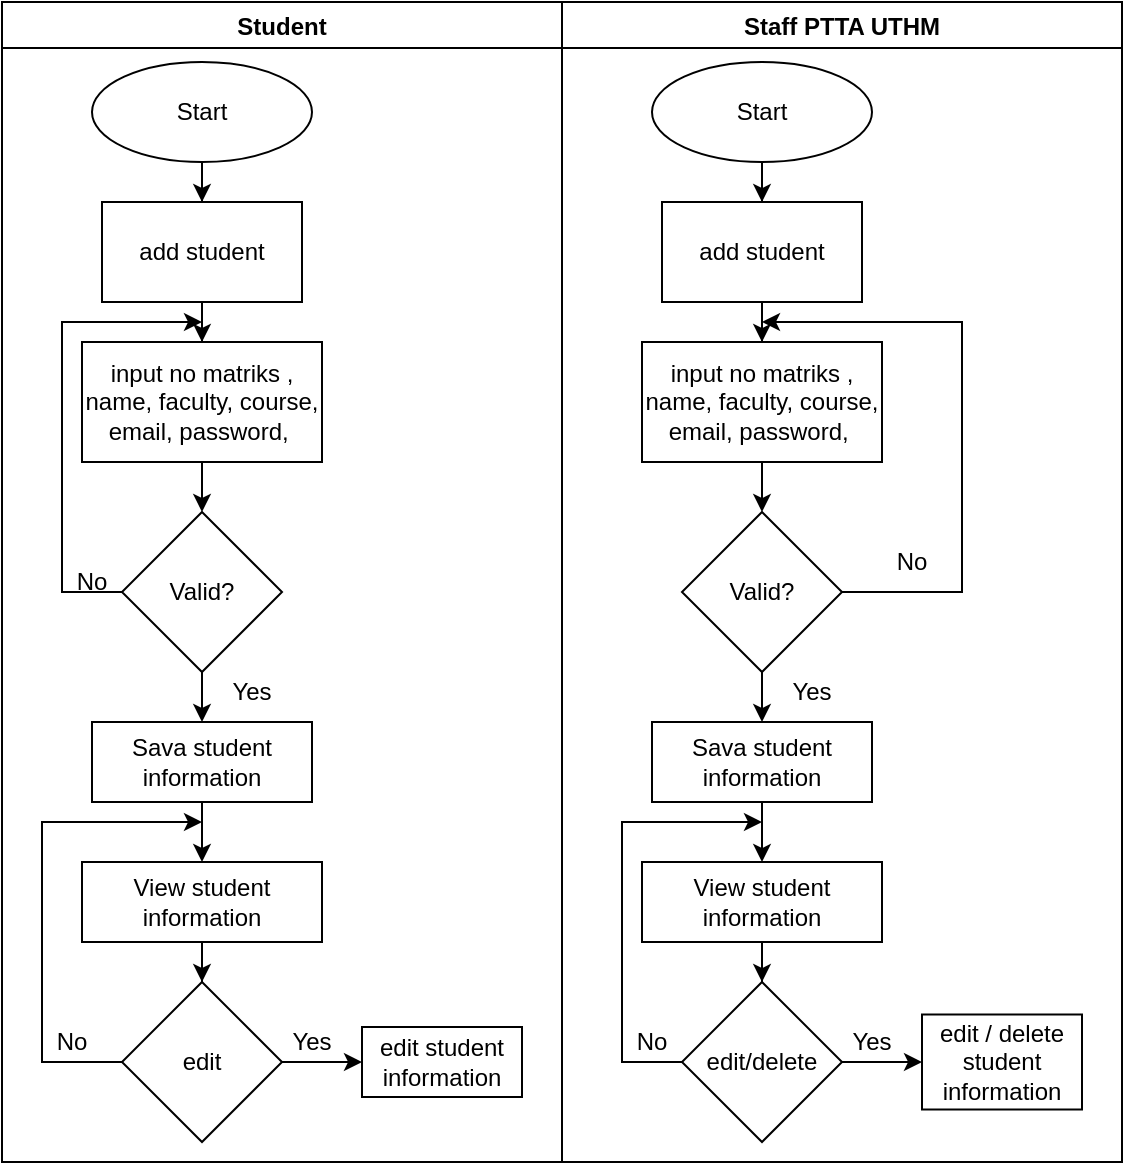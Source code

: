 <mxfile version="24.8.9">
  <diagram name="Page-1" id="uvpJDCQNIZLogQXfxX72">
    <mxGraphModel dx="1115" dy="462" grid="1" gridSize="10" guides="1" tooltips="1" connect="1" arrows="1" fold="1" page="1" pageScale="1" pageWidth="850" pageHeight="1100" math="0" shadow="0">
      <root>
        <mxCell id="0" />
        <mxCell id="1" parent="0" />
        <mxCell id="1xTNmZthlHnNQeKMzbU9-2" value="Student" style="swimlane;" vertex="1" parent="1">
          <mxGeometry x="30" y="40" width="280" height="580" as="geometry" />
        </mxCell>
        <mxCell id="1xTNmZthlHnNQeKMzbU9-5" value="" style="edgeStyle=orthogonalEdgeStyle;rounded=0;orthogonalLoop=1;jettySize=auto;html=1;" edge="1" parent="1xTNmZthlHnNQeKMzbU9-2" source="1xTNmZthlHnNQeKMzbU9-3" target="1xTNmZthlHnNQeKMzbU9-4">
          <mxGeometry relative="1" as="geometry" />
        </mxCell>
        <mxCell id="1xTNmZthlHnNQeKMzbU9-3" value="Start" style="ellipse;whiteSpace=wrap;html=1;" vertex="1" parent="1xTNmZthlHnNQeKMzbU9-2">
          <mxGeometry x="45" y="30" width="110" height="50" as="geometry" />
        </mxCell>
        <mxCell id="1xTNmZthlHnNQeKMzbU9-7" value="" style="edgeStyle=orthogonalEdgeStyle;rounded=0;orthogonalLoop=1;jettySize=auto;html=1;" edge="1" parent="1xTNmZthlHnNQeKMzbU9-2" source="1xTNmZthlHnNQeKMzbU9-4" target="1xTNmZthlHnNQeKMzbU9-6">
          <mxGeometry relative="1" as="geometry" />
        </mxCell>
        <mxCell id="1xTNmZthlHnNQeKMzbU9-4" value="add student" style="whiteSpace=wrap;html=1;" vertex="1" parent="1xTNmZthlHnNQeKMzbU9-2">
          <mxGeometry x="50" y="100" width="100" height="50" as="geometry" />
        </mxCell>
        <mxCell id="1xTNmZthlHnNQeKMzbU9-13" value="" style="edgeStyle=orthogonalEdgeStyle;rounded=0;orthogonalLoop=1;jettySize=auto;html=1;" edge="1" parent="1xTNmZthlHnNQeKMzbU9-2" source="1xTNmZthlHnNQeKMzbU9-6" target="1xTNmZthlHnNQeKMzbU9-12">
          <mxGeometry relative="1" as="geometry" />
        </mxCell>
        <mxCell id="1xTNmZthlHnNQeKMzbU9-6" value="input no matriks , name, faculty, course, email, password,&amp;nbsp;" style="whiteSpace=wrap;html=1;" vertex="1" parent="1xTNmZthlHnNQeKMzbU9-2">
          <mxGeometry x="40" y="170" width="120" height="60" as="geometry" />
        </mxCell>
        <mxCell id="1xTNmZthlHnNQeKMzbU9-15" value="" style="edgeStyle=orthogonalEdgeStyle;rounded=0;orthogonalLoop=1;jettySize=auto;html=1;" edge="1" parent="1xTNmZthlHnNQeKMzbU9-2" source="1xTNmZthlHnNQeKMzbU9-12" target="1xTNmZthlHnNQeKMzbU9-14">
          <mxGeometry relative="1" as="geometry" />
        </mxCell>
        <mxCell id="1xTNmZthlHnNQeKMzbU9-12" value="Valid?" style="rhombus;whiteSpace=wrap;html=1;" vertex="1" parent="1xTNmZthlHnNQeKMzbU9-2">
          <mxGeometry x="60" y="255" width="80" height="80" as="geometry" />
        </mxCell>
        <mxCell id="1xTNmZthlHnNQeKMzbU9-17" value="" style="edgeStyle=orthogonalEdgeStyle;rounded=0;orthogonalLoop=1;jettySize=auto;html=1;" edge="1" parent="1xTNmZthlHnNQeKMzbU9-2" source="1xTNmZthlHnNQeKMzbU9-14" target="1xTNmZthlHnNQeKMzbU9-16">
          <mxGeometry relative="1" as="geometry" />
        </mxCell>
        <mxCell id="1xTNmZthlHnNQeKMzbU9-14" value="Sava student information" style="whiteSpace=wrap;html=1;" vertex="1" parent="1xTNmZthlHnNQeKMzbU9-2">
          <mxGeometry x="45" y="360" width="110" height="40" as="geometry" />
        </mxCell>
        <mxCell id="1xTNmZthlHnNQeKMzbU9-19" value="" style="edgeStyle=orthogonalEdgeStyle;rounded=0;orthogonalLoop=1;jettySize=auto;html=1;" edge="1" parent="1xTNmZthlHnNQeKMzbU9-2" source="1xTNmZthlHnNQeKMzbU9-16" target="1xTNmZthlHnNQeKMzbU9-18">
          <mxGeometry relative="1" as="geometry" />
        </mxCell>
        <mxCell id="1xTNmZthlHnNQeKMzbU9-16" value="View student information" style="whiteSpace=wrap;html=1;" vertex="1" parent="1xTNmZthlHnNQeKMzbU9-2">
          <mxGeometry x="40" y="430" width="120" height="40" as="geometry" />
        </mxCell>
        <mxCell id="1xTNmZthlHnNQeKMzbU9-21" value="" style="edgeStyle=orthogonalEdgeStyle;rounded=0;orthogonalLoop=1;jettySize=auto;html=1;" edge="1" parent="1xTNmZthlHnNQeKMzbU9-2" source="1xTNmZthlHnNQeKMzbU9-18" target="1xTNmZthlHnNQeKMzbU9-20">
          <mxGeometry relative="1" as="geometry" />
        </mxCell>
        <mxCell id="1xTNmZthlHnNQeKMzbU9-18" value="edit" style="rhombus;whiteSpace=wrap;html=1;" vertex="1" parent="1xTNmZthlHnNQeKMzbU9-2">
          <mxGeometry x="60" y="490" width="80" height="80" as="geometry" />
        </mxCell>
        <mxCell id="1xTNmZthlHnNQeKMzbU9-20" value="edit student information" style="whiteSpace=wrap;html=1;" vertex="1" parent="1xTNmZthlHnNQeKMzbU9-2">
          <mxGeometry x="180" y="512.5" width="80" height="35" as="geometry" />
        </mxCell>
        <mxCell id="1xTNmZthlHnNQeKMzbU9-27" value="No" style="text;html=1;align=center;verticalAlign=middle;whiteSpace=wrap;rounded=0;" vertex="1" parent="1xTNmZthlHnNQeKMzbU9-2">
          <mxGeometry x="10" y="510" width="50" height="20" as="geometry" />
        </mxCell>
        <mxCell id="1xTNmZthlHnNQeKMzbU9-28" value="No" style="text;html=1;align=center;verticalAlign=middle;whiteSpace=wrap;rounded=0;" vertex="1" parent="1xTNmZthlHnNQeKMzbU9-2">
          <mxGeometry x="20" y="280" width="50" height="20" as="geometry" />
        </mxCell>
        <mxCell id="1xTNmZthlHnNQeKMzbU9-31" value="Yes" style="text;html=1;align=center;verticalAlign=middle;whiteSpace=wrap;rounded=0;" vertex="1" parent="1xTNmZthlHnNQeKMzbU9-2">
          <mxGeometry x="130" y="510" width="50" height="20" as="geometry" />
        </mxCell>
        <mxCell id="1xTNmZthlHnNQeKMzbU9-32" value="Yes" style="text;html=1;align=center;verticalAlign=middle;whiteSpace=wrap;rounded=0;" vertex="1" parent="1xTNmZthlHnNQeKMzbU9-2">
          <mxGeometry x="100" y="335" width="50" height="20" as="geometry" />
        </mxCell>
        <mxCell id="1xTNmZthlHnNQeKMzbU9-25" value="" style="endArrow=classic;html=1;rounded=0;exitX=0;exitY=0.5;exitDx=0;exitDy=0;" edge="1" parent="1" source="1xTNmZthlHnNQeKMzbU9-18">
          <mxGeometry width="50" height="50" relative="1" as="geometry">
            <mxPoint x="220" y="560" as="sourcePoint" />
            <mxPoint x="130" y="450" as="targetPoint" />
            <Array as="points">
              <mxPoint x="50" y="570" />
              <mxPoint x="50" y="450" />
            </Array>
          </mxGeometry>
        </mxCell>
        <mxCell id="1xTNmZthlHnNQeKMzbU9-26" value="" style="endArrow=classic;html=1;rounded=0;exitX=0;exitY=0.5;exitDx=0;exitDy=0;" edge="1" parent="1" source="1xTNmZthlHnNQeKMzbU9-12">
          <mxGeometry width="50" height="50" relative="1" as="geometry">
            <mxPoint x="220" y="410" as="sourcePoint" />
            <mxPoint x="130" y="200" as="targetPoint" />
            <Array as="points">
              <mxPoint x="60" y="335" />
              <mxPoint x="60" y="200" />
            </Array>
          </mxGeometry>
        </mxCell>
        <mxCell id="1xTNmZthlHnNQeKMzbU9-33" value="Staff PTTA UTHM" style="swimlane;" vertex="1" parent="1">
          <mxGeometry x="310" y="40" width="280" height="580" as="geometry" />
        </mxCell>
        <mxCell id="1xTNmZthlHnNQeKMzbU9-34" value="" style="edgeStyle=orthogonalEdgeStyle;rounded=0;orthogonalLoop=1;jettySize=auto;html=1;" edge="1" parent="1xTNmZthlHnNQeKMzbU9-33" source="1xTNmZthlHnNQeKMzbU9-35" target="1xTNmZthlHnNQeKMzbU9-37">
          <mxGeometry relative="1" as="geometry" />
        </mxCell>
        <mxCell id="1xTNmZthlHnNQeKMzbU9-35" value="Start" style="ellipse;whiteSpace=wrap;html=1;" vertex="1" parent="1xTNmZthlHnNQeKMzbU9-33">
          <mxGeometry x="45" y="30" width="110" height="50" as="geometry" />
        </mxCell>
        <mxCell id="1xTNmZthlHnNQeKMzbU9-36" value="" style="edgeStyle=orthogonalEdgeStyle;rounded=0;orthogonalLoop=1;jettySize=auto;html=1;" edge="1" parent="1xTNmZthlHnNQeKMzbU9-33" source="1xTNmZthlHnNQeKMzbU9-37" target="1xTNmZthlHnNQeKMzbU9-39">
          <mxGeometry relative="1" as="geometry" />
        </mxCell>
        <mxCell id="1xTNmZthlHnNQeKMzbU9-37" value="add student" style="whiteSpace=wrap;html=1;" vertex="1" parent="1xTNmZthlHnNQeKMzbU9-33">
          <mxGeometry x="50" y="100" width="100" height="50" as="geometry" />
        </mxCell>
        <mxCell id="1xTNmZthlHnNQeKMzbU9-38" value="" style="edgeStyle=orthogonalEdgeStyle;rounded=0;orthogonalLoop=1;jettySize=auto;html=1;" edge="1" parent="1xTNmZthlHnNQeKMzbU9-33" source="1xTNmZthlHnNQeKMzbU9-39" target="1xTNmZthlHnNQeKMzbU9-41">
          <mxGeometry relative="1" as="geometry" />
        </mxCell>
        <mxCell id="1xTNmZthlHnNQeKMzbU9-39" value="input no matriks , name, faculty, course, email, password,&amp;nbsp;" style="whiteSpace=wrap;html=1;" vertex="1" parent="1xTNmZthlHnNQeKMzbU9-33">
          <mxGeometry x="40" y="170" width="120" height="60" as="geometry" />
        </mxCell>
        <mxCell id="1xTNmZthlHnNQeKMzbU9-40" value="" style="edgeStyle=orthogonalEdgeStyle;rounded=0;orthogonalLoop=1;jettySize=auto;html=1;" edge="1" parent="1xTNmZthlHnNQeKMzbU9-33" source="1xTNmZthlHnNQeKMzbU9-41" target="1xTNmZthlHnNQeKMzbU9-43">
          <mxGeometry relative="1" as="geometry" />
        </mxCell>
        <mxCell id="1xTNmZthlHnNQeKMzbU9-41" value="Valid?" style="rhombus;whiteSpace=wrap;html=1;" vertex="1" parent="1xTNmZthlHnNQeKMzbU9-33">
          <mxGeometry x="60" y="255" width="80" height="80" as="geometry" />
        </mxCell>
        <mxCell id="1xTNmZthlHnNQeKMzbU9-42" value="" style="edgeStyle=orthogonalEdgeStyle;rounded=0;orthogonalLoop=1;jettySize=auto;html=1;" edge="1" parent="1xTNmZthlHnNQeKMzbU9-33" source="1xTNmZthlHnNQeKMzbU9-43" target="1xTNmZthlHnNQeKMzbU9-45">
          <mxGeometry relative="1" as="geometry" />
        </mxCell>
        <mxCell id="1xTNmZthlHnNQeKMzbU9-43" value="Sava student information" style="whiteSpace=wrap;html=1;" vertex="1" parent="1xTNmZthlHnNQeKMzbU9-33">
          <mxGeometry x="45" y="360" width="110" height="40" as="geometry" />
        </mxCell>
        <mxCell id="1xTNmZthlHnNQeKMzbU9-44" value="" style="edgeStyle=orthogonalEdgeStyle;rounded=0;orthogonalLoop=1;jettySize=auto;html=1;" edge="1" parent="1xTNmZthlHnNQeKMzbU9-33" source="1xTNmZthlHnNQeKMzbU9-45" target="1xTNmZthlHnNQeKMzbU9-47">
          <mxGeometry relative="1" as="geometry" />
        </mxCell>
        <mxCell id="1xTNmZthlHnNQeKMzbU9-45" value="View student information" style="whiteSpace=wrap;html=1;" vertex="1" parent="1xTNmZthlHnNQeKMzbU9-33">
          <mxGeometry x="40" y="430" width="120" height="40" as="geometry" />
        </mxCell>
        <mxCell id="1xTNmZthlHnNQeKMzbU9-46" value="" style="edgeStyle=orthogonalEdgeStyle;rounded=0;orthogonalLoop=1;jettySize=auto;html=1;" edge="1" parent="1xTNmZthlHnNQeKMzbU9-33" source="1xTNmZthlHnNQeKMzbU9-47" target="1xTNmZthlHnNQeKMzbU9-48">
          <mxGeometry relative="1" as="geometry" />
        </mxCell>
        <mxCell id="1xTNmZthlHnNQeKMzbU9-47" value="edit/delete" style="rhombus;whiteSpace=wrap;html=1;" vertex="1" parent="1xTNmZthlHnNQeKMzbU9-33">
          <mxGeometry x="60" y="490" width="80" height="80" as="geometry" />
        </mxCell>
        <mxCell id="1xTNmZthlHnNQeKMzbU9-48" value="edit / delete student information" style="whiteSpace=wrap;html=1;" vertex="1" parent="1xTNmZthlHnNQeKMzbU9-33">
          <mxGeometry x="180" y="506.25" width="80" height="47.5" as="geometry" />
        </mxCell>
        <mxCell id="1xTNmZthlHnNQeKMzbU9-49" value="No" style="text;html=1;align=center;verticalAlign=middle;whiteSpace=wrap;rounded=0;" vertex="1" parent="1xTNmZthlHnNQeKMzbU9-33">
          <mxGeometry x="20" y="510" width="50" height="20" as="geometry" />
        </mxCell>
        <mxCell id="1xTNmZthlHnNQeKMzbU9-50" value="No" style="text;html=1;align=center;verticalAlign=middle;whiteSpace=wrap;rounded=0;" vertex="1" parent="1xTNmZthlHnNQeKMzbU9-33">
          <mxGeometry x="150" y="270" width="50" height="20" as="geometry" />
        </mxCell>
        <mxCell id="1xTNmZthlHnNQeKMzbU9-51" value="Yes" style="text;html=1;align=center;verticalAlign=middle;whiteSpace=wrap;rounded=0;" vertex="1" parent="1xTNmZthlHnNQeKMzbU9-33">
          <mxGeometry x="130" y="510" width="50" height="20" as="geometry" />
        </mxCell>
        <mxCell id="1xTNmZthlHnNQeKMzbU9-52" value="Yes" style="text;html=1;align=center;verticalAlign=middle;whiteSpace=wrap;rounded=0;" vertex="1" parent="1xTNmZthlHnNQeKMzbU9-33">
          <mxGeometry x="100" y="335" width="50" height="20" as="geometry" />
        </mxCell>
        <mxCell id="1xTNmZthlHnNQeKMzbU9-53" value="" style="endArrow=classic;html=1;rounded=0;" edge="1" parent="1xTNmZthlHnNQeKMzbU9-33">
          <mxGeometry width="50" height="50" relative="1" as="geometry">
            <mxPoint x="60" y="530" as="sourcePoint" />
            <mxPoint x="100" y="410" as="targetPoint" />
            <Array as="points">
              <mxPoint x="30" y="530" />
              <mxPoint x="30" y="410" />
            </Array>
          </mxGeometry>
        </mxCell>
        <mxCell id="1xTNmZthlHnNQeKMzbU9-54" value="" style="endArrow=classic;html=1;rounded=0;exitX=1;exitY=0.5;exitDx=0;exitDy=0;" edge="1" parent="1xTNmZthlHnNQeKMzbU9-33" source="1xTNmZthlHnNQeKMzbU9-41">
          <mxGeometry width="50" height="50" relative="1" as="geometry">
            <mxPoint x="140" y="290" as="sourcePoint" />
            <mxPoint x="100" y="160" as="targetPoint" />
            <Array as="points">
              <mxPoint x="200" y="295" />
              <mxPoint x="200" y="160" />
            </Array>
          </mxGeometry>
        </mxCell>
      </root>
    </mxGraphModel>
  </diagram>
</mxfile>
